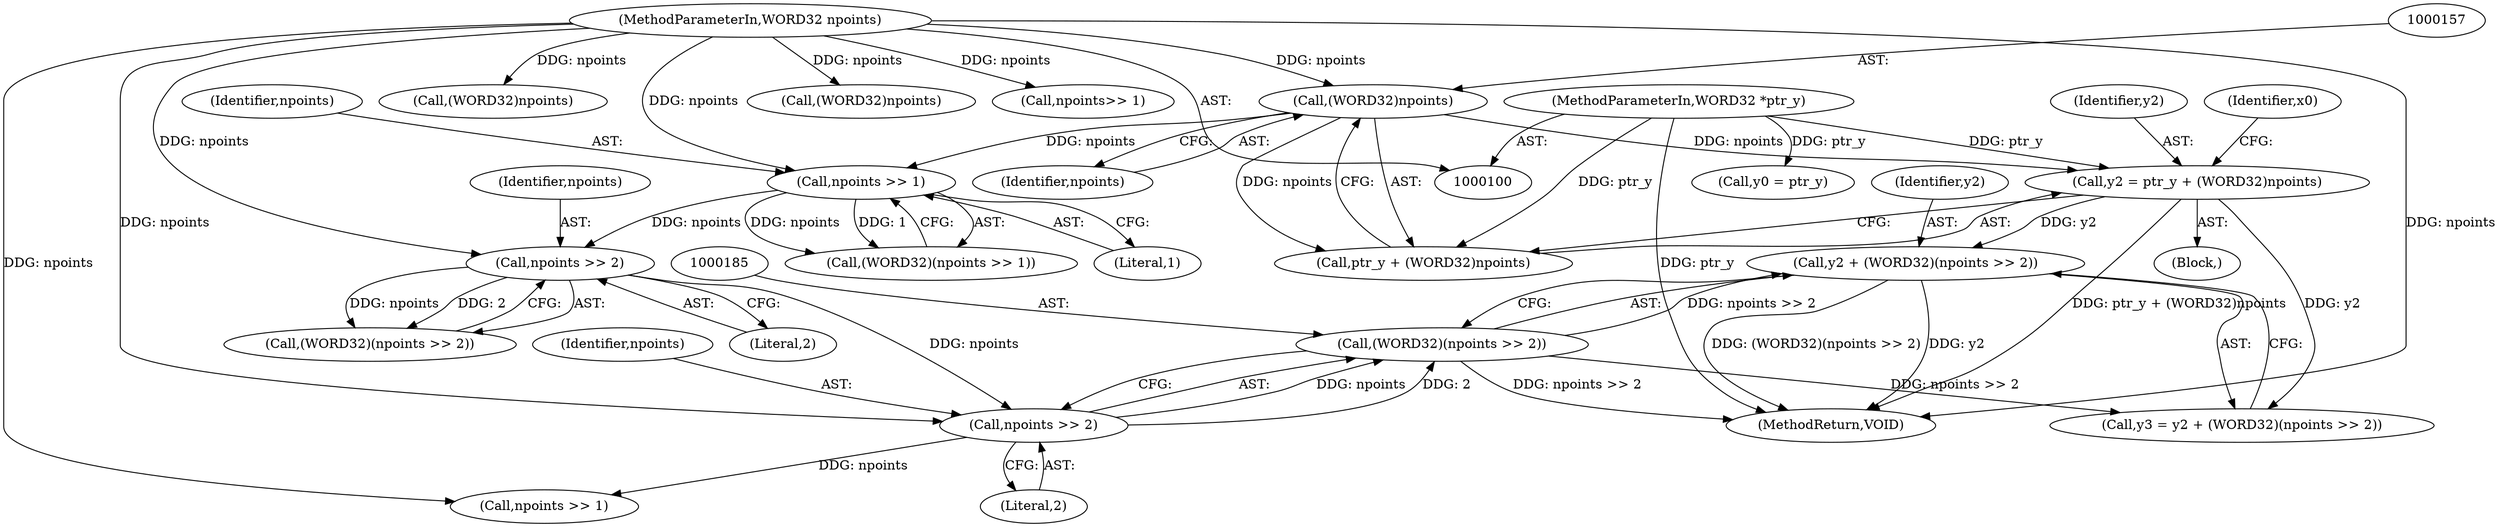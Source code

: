 digraph "0_Android_04e8cd58f075bec5892e369c8deebca9c67e855c@pointer" {
"1000182" [label="(Call,y2 + (WORD32)(npoints >> 2))"];
"1000152" [label="(Call,y2 = ptr_y + (WORD32)npoints)"];
"1000101" [label="(MethodParameterIn,WORD32 *ptr_y)"];
"1000156" [label="(Call,(WORD32)npoints)"];
"1000104" [label="(MethodParameterIn,WORD32 npoints)"];
"1000184" [label="(Call,(WORD32)(npoints >> 2))"];
"1000186" [label="(Call,npoints >> 2)"];
"1000177" [label="(Call,npoints >> 2)"];
"1000168" [label="(Call,npoints >> 1)"];
"1000177" [label="(Call,npoints >> 2)"];
"1000505" [label="(MethodReturn,VOID)"];
"1000183" [label="(Identifier,y2)"];
"1000169" [label="(Identifier,npoints)"];
"1000494" [label="(Call,(WORD32)npoints)"];
"1000179" [label="(Literal,2)"];
"1000170" [label="(Literal,1)"];
"1000194" [label="(Call,npoints >> 1)"];
"1000180" [label="(Call,y3 = y2 + (WORD32)(npoints >> 2))"];
"1000152" [label="(Call,y2 = ptr_y + (WORD32)npoints)"];
"1000101" [label="(MethodParameterIn,WORD32 *ptr_y)"];
"1000166" [label="(Call,(WORD32)(npoints >> 1))"];
"1000501" [label="(Call,(WORD32)npoints)"];
"1000160" [label="(Identifier,x0)"];
"1000187" [label="(Identifier,npoints)"];
"1000213" [label="(Call,npoints>> 1)"];
"1000158" [label="(Identifier,npoints)"];
"1000154" [label="(Call,ptr_y + (WORD32)npoints)"];
"1000186" [label="(Call,npoints >> 2)"];
"1000178" [label="(Identifier,npoints)"];
"1000149" [label="(Call,y0 = ptr_y)"];
"1000153" [label="(Identifier,y2)"];
"1000188" [label="(Literal,2)"];
"1000105" [label="(Block,)"];
"1000104" [label="(MethodParameterIn,WORD32 npoints)"];
"1000156" [label="(Call,(WORD32)npoints)"];
"1000184" [label="(Call,(WORD32)(npoints >> 2))"];
"1000175" [label="(Call,(WORD32)(npoints >> 2))"];
"1000168" [label="(Call,npoints >> 1)"];
"1000182" [label="(Call,y2 + (WORD32)(npoints >> 2))"];
"1000182" -> "1000180"  [label="AST: "];
"1000182" -> "1000184"  [label="CFG: "];
"1000183" -> "1000182"  [label="AST: "];
"1000184" -> "1000182"  [label="AST: "];
"1000180" -> "1000182"  [label="CFG: "];
"1000182" -> "1000505"  [label="DDG: (WORD32)(npoints >> 2)"];
"1000182" -> "1000505"  [label="DDG: y2"];
"1000152" -> "1000182"  [label="DDG: y2"];
"1000184" -> "1000182"  [label="DDG: npoints >> 2"];
"1000152" -> "1000105"  [label="AST: "];
"1000152" -> "1000154"  [label="CFG: "];
"1000153" -> "1000152"  [label="AST: "];
"1000154" -> "1000152"  [label="AST: "];
"1000160" -> "1000152"  [label="CFG: "];
"1000152" -> "1000505"  [label="DDG: ptr_y + (WORD32)npoints"];
"1000101" -> "1000152"  [label="DDG: ptr_y"];
"1000156" -> "1000152"  [label="DDG: npoints"];
"1000152" -> "1000180"  [label="DDG: y2"];
"1000101" -> "1000100"  [label="AST: "];
"1000101" -> "1000505"  [label="DDG: ptr_y"];
"1000101" -> "1000149"  [label="DDG: ptr_y"];
"1000101" -> "1000154"  [label="DDG: ptr_y"];
"1000156" -> "1000154"  [label="AST: "];
"1000156" -> "1000158"  [label="CFG: "];
"1000157" -> "1000156"  [label="AST: "];
"1000158" -> "1000156"  [label="AST: "];
"1000154" -> "1000156"  [label="CFG: "];
"1000156" -> "1000154"  [label="DDG: npoints"];
"1000104" -> "1000156"  [label="DDG: npoints"];
"1000156" -> "1000168"  [label="DDG: npoints"];
"1000104" -> "1000100"  [label="AST: "];
"1000104" -> "1000505"  [label="DDG: npoints"];
"1000104" -> "1000168"  [label="DDG: npoints"];
"1000104" -> "1000177"  [label="DDG: npoints"];
"1000104" -> "1000186"  [label="DDG: npoints"];
"1000104" -> "1000194"  [label="DDG: npoints"];
"1000104" -> "1000213"  [label="DDG: npoints"];
"1000104" -> "1000494"  [label="DDG: npoints"];
"1000104" -> "1000501"  [label="DDG: npoints"];
"1000184" -> "1000186"  [label="CFG: "];
"1000185" -> "1000184"  [label="AST: "];
"1000186" -> "1000184"  [label="AST: "];
"1000184" -> "1000505"  [label="DDG: npoints >> 2"];
"1000184" -> "1000180"  [label="DDG: npoints >> 2"];
"1000186" -> "1000184"  [label="DDG: npoints"];
"1000186" -> "1000184"  [label="DDG: 2"];
"1000186" -> "1000188"  [label="CFG: "];
"1000187" -> "1000186"  [label="AST: "];
"1000188" -> "1000186"  [label="AST: "];
"1000177" -> "1000186"  [label="DDG: npoints"];
"1000186" -> "1000194"  [label="DDG: npoints"];
"1000177" -> "1000175"  [label="AST: "];
"1000177" -> "1000179"  [label="CFG: "];
"1000178" -> "1000177"  [label="AST: "];
"1000179" -> "1000177"  [label="AST: "];
"1000175" -> "1000177"  [label="CFG: "];
"1000177" -> "1000175"  [label="DDG: npoints"];
"1000177" -> "1000175"  [label="DDG: 2"];
"1000168" -> "1000177"  [label="DDG: npoints"];
"1000168" -> "1000166"  [label="AST: "];
"1000168" -> "1000170"  [label="CFG: "];
"1000169" -> "1000168"  [label="AST: "];
"1000170" -> "1000168"  [label="AST: "];
"1000166" -> "1000168"  [label="CFG: "];
"1000168" -> "1000166"  [label="DDG: npoints"];
"1000168" -> "1000166"  [label="DDG: 1"];
}
